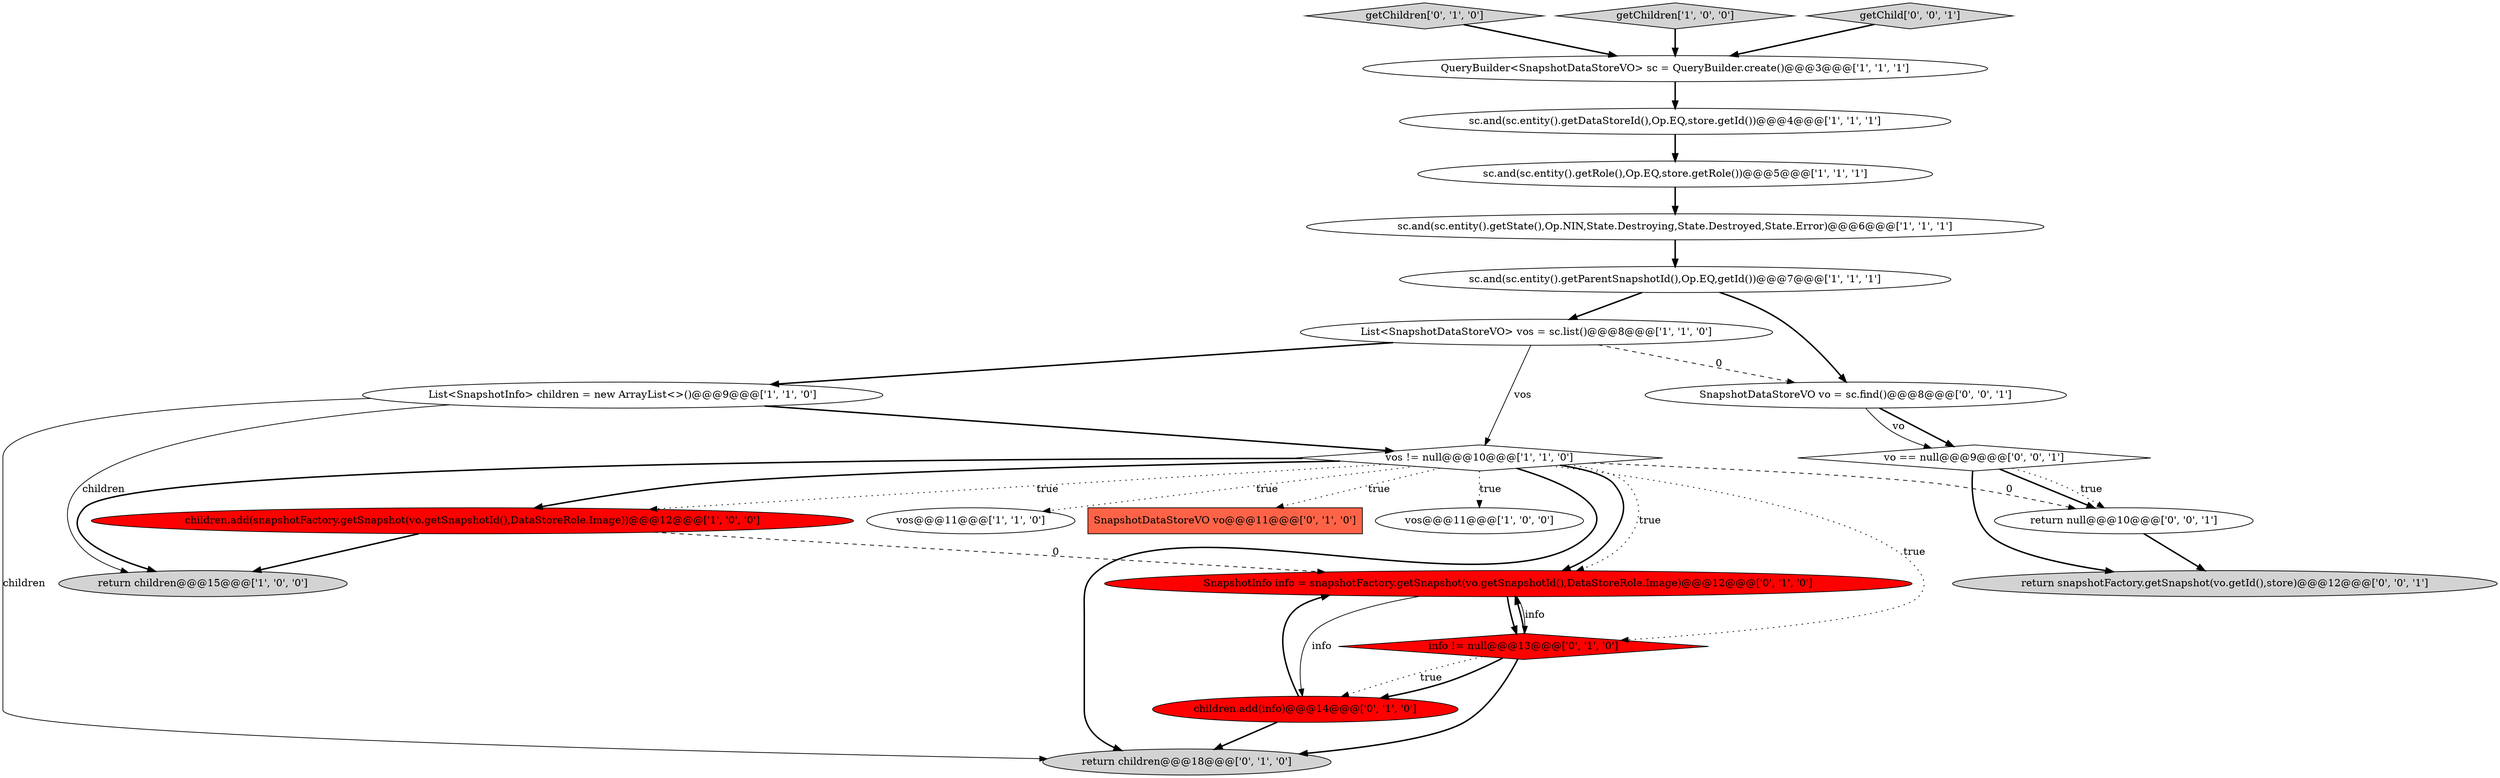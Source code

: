 digraph {
4 [style = filled, label = "sc.and(sc.entity().getRole(),Op.EQ,store.getRole())@@@5@@@['1', '1', '1']", fillcolor = white, shape = ellipse image = "AAA0AAABBB1BBB"];
21 [style = filled, label = "return snapshotFactory.getSnapshot(vo.getId(),store)@@@12@@@['0', '0', '1']", fillcolor = lightgray, shape = ellipse image = "AAA0AAABBB3BBB"];
0 [style = filled, label = "sc.and(sc.entity().getState(),Op.NIN,State.Destroying,State.Destroyed,State.Error)@@@6@@@['1', '1', '1']", fillcolor = white, shape = ellipse image = "AAA0AAABBB1BBB"];
3 [style = filled, label = "children.add(snapshotFactory.getSnapshot(vo.getSnapshotId(),DataStoreRole.Image))@@@12@@@['1', '0', '0']", fillcolor = red, shape = ellipse image = "AAA1AAABBB1BBB"];
8 [style = filled, label = "vos != null@@@10@@@['1', '1', '0']", fillcolor = white, shape = diamond image = "AAA0AAABBB1BBB"];
1 [style = filled, label = "sc.and(sc.entity().getDataStoreId(),Op.EQ,store.getId())@@@4@@@['1', '1', '1']", fillcolor = white, shape = ellipse image = "AAA0AAABBB1BBB"];
18 [style = filled, label = "getChildren['0', '1', '0']", fillcolor = lightgray, shape = diamond image = "AAA0AAABBB2BBB"];
10 [style = filled, label = "getChildren['1', '0', '0']", fillcolor = lightgray, shape = diamond image = "AAA0AAABBB1BBB"];
5 [style = filled, label = "vos@@@11@@@['1', '1', '0']", fillcolor = white, shape = ellipse image = "AAA0AAABBB1BBB"];
7 [style = filled, label = "sc.and(sc.entity().getParentSnapshotId(),Op.EQ,getId())@@@7@@@['1', '1', '1']", fillcolor = white, shape = ellipse image = "AAA0AAABBB1BBB"];
9 [style = filled, label = "List<SnapshotDataStoreVO> vos = sc.list()@@@8@@@['1', '1', '0']", fillcolor = white, shape = ellipse image = "AAA0AAABBB1BBB"];
12 [style = filled, label = "List<SnapshotInfo> children = new ArrayList<>()@@@9@@@['1', '1', '0']", fillcolor = white, shape = ellipse image = "AAA0AAABBB1BBB"];
13 [style = filled, label = "info != null@@@13@@@['0', '1', '0']", fillcolor = red, shape = diamond image = "AAA1AAABBB2BBB"];
17 [style = filled, label = "SnapshotDataStoreVO vo@@@11@@@['0', '1', '0']", fillcolor = tomato, shape = box image = "AAA0AAABBB2BBB"];
23 [style = filled, label = "getChild['0', '0', '1']", fillcolor = lightgray, shape = diamond image = "AAA0AAABBB3BBB"];
16 [style = filled, label = "SnapshotInfo info = snapshotFactory.getSnapshot(vo.getSnapshotId(),DataStoreRole.Image)@@@12@@@['0', '1', '0']", fillcolor = red, shape = ellipse image = "AAA1AAABBB2BBB"];
6 [style = filled, label = "QueryBuilder<SnapshotDataStoreVO> sc = QueryBuilder.create()@@@3@@@['1', '1', '1']", fillcolor = white, shape = ellipse image = "AAA0AAABBB1BBB"];
19 [style = filled, label = "SnapshotDataStoreVO vo = sc.find()@@@8@@@['0', '0', '1']", fillcolor = white, shape = ellipse image = "AAA0AAABBB3BBB"];
15 [style = filled, label = "children.add(info)@@@14@@@['0', '1', '0']", fillcolor = red, shape = ellipse image = "AAA1AAABBB2BBB"];
2 [style = filled, label = "vos@@@11@@@['1', '0', '0']", fillcolor = white, shape = ellipse image = "AAA0AAABBB1BBB"];
14 [style = filled, label = "return children@@@18@@@['0', '1', '0']", fillcolor = lightgray, shape = ellipse image = "AAA0AAABBB2BBB"];
20 [style = filled, label = "vo == null@@@9@@@['0', '0', '1']", fillcolor = white, shape = diamond image = "AAA0AAABBB3BBB"];
22 [style = filled, label = "return null@@@10@@@['0', '0', '1']", fillcolor = white, shape = ellipse image = "AAA0AAABBB3BBB"];
11 [style = filled, label = "return children@@@15@@@['1', '0', '0']", fillcolor = lightgray, shape = ellipse image = "AAA0AAABBB1BBB"];
8->16 [style = bold, label=""];
1->4 [style = bold, label=""];
16->13 [style = bold, label=""];
15->14 [style = bold, label=""];
8->2 [style = dotted, label="true"];
19->20 [style = bold, label=""];
8->3 [style = bold, label=""];
9->8 [style = solid, label="vos"];
19->20 [style = solid, label="vo"];
3->11 [style = bold, label=""];
22->21 [style = bold, label=""];
8->17 [style = dotted, label="true"];
8->14 [style = bold, label=""];
8->16 [style = dotted, label="true"];
15->16 [style = bold, label=""];
12->11 [style = solid, label="children"];
10->6 [style = bold, label=""];
13->16 [style = bold, label=""];
8->3 [style = dotted, label="true"];
4->0 [style = bold, label=""];
20->22 [style = bold, label=""];
0->7 [style = bold, label=""];
20->21 [style = bold, label=""];
9->19 [style = dashed, label="0"];
7->9 [style = bold, label=""];
8->22 [style = dashed, label="0"];
6->1 [style = bold, label=""];
16->13 [style = solid, label="info"];
18->6 [style = bold, label=""];
8->5 [style = dotted, label="true"];
12->8 [style = bold, label=""];
23->6 [style = bold, label=""];
12->14 [style = solid, label="children"];
13->15 [style = dotted, label="true"];
8->13 [style = dotted, label="true"];
9->12 [style = bold, label=""];
13->15 [style = bold, label=""];
20->22 [style = dotted, label="true"];
8->11 [style = bold, label=""];
7->19 [style = bold, label=""];
13->14 [style = bold, label=""];
16->15 [style = solid, label="info"];
3->16 [style = dashed, label="0"];
}
